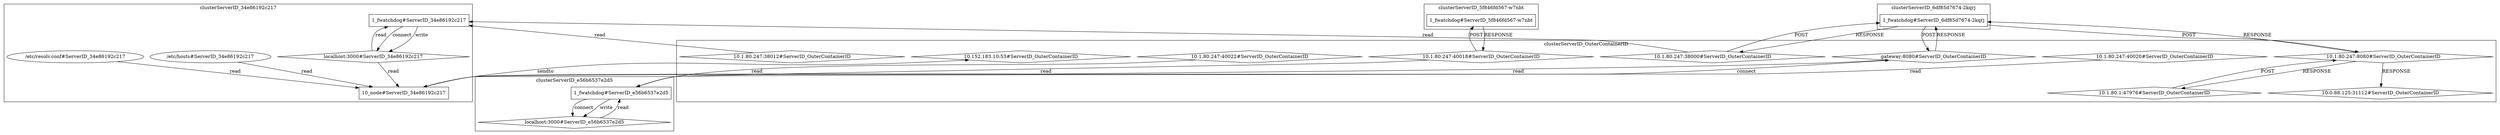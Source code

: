 digraph G {
	"1_fwatchdog#ServerID_5f846fd567-w7nbt"->"10.1.80.247:40018#ServerID_OuterContainerID"[ label="RESPONSE" ];
	"10.1.80.247:38000#ServerID_OuterContainerID"->"1_fwatchdog#ServerID_6df85d7674-2kqrj"[ label="POST" ];
	"10.1.80.247:8080#ServerID_OuterContainerID"->"1_fwatchdog#ServerID_6df85d7674-2kqrj"[ label="RESPONSE" ];
	"1_fwatchdog#ServerID_6df85d7674-2kqrj"->"10.1.80.247:38000#ServerID_OuterContainerID"[ label="RESPONSE" ];
	"10.1.80.247:40018#ServerID_OuterContainerID"->"1_fwatchdog#ServerID_5f846fd567-w7nbt"[ label="POST" ];
	"gateway:8080#ServerID_OuterContainerID"->"1_fwatchdog#ServerID_6df85d7674-2kqrj"[ label="RESPONSE" ];
	"1_fwatchdog#ServerID_6df85d7674-2kqrj"->"gateway:8080#ServerID_OuterContainerID"[ label="POST" ];
	"1_fwatchdog#ServerID_6df85d7674-2kqrj"->"10.1.80.247:8080#ServerID_OuterContainerID"[ label="POST" ];
	"1_fwatchdog#ServerID_34e86192c217"->"localhost:3000#ServerID_34e86192c217"[ label="connect" ];
	"localhost:3000#ServerID_34e86192c217"->"1_fwatchdog#ServerID_34e86192c217"[ label="read" ];
	"1_fwatchdog#ServerID_34e86192c217"->"localhost:3000#ServerID_34e86192c217"[ label="write" ];
	"10.1.80.247:38000#ServerID_OuterContainerID"->"1_fwatchdog#ServerID_34e86192c217"[ label="read" ];
	"/etc/hosts#ServerID_34e86192c217"->"10_node#ServerID_34e86192c217"[ label="read" ];
	"/etc/resolv.conf#ServerID_34e86192c217"->"10_node#ServerID_34e86192c217"[ label="read" ];
	"10_node#ServerID_34e86192c217"->"10.152.183.10:53#ServerID_OuterContainerID"[ label="sendto" ];
	"10.1.80.247:38012#ServerID_OuterContainerID"->"1_fwatchdog#ServerID_34e86192c217"[ label="read" ];
	"localhost:3000#ServerID_34e86192c217"->"10_node#ServerID_34e86192c217"[ label="read" ];
	"10_node#ServerID_34e86192c217"->"gateway:8080#ServerID_OuterContainerID"[ label="connect" ];
	"1_fwatchdog#ServerID_e56b6537e2d5"->"localhost:3000#ServerID_e56b6537e2d5"[ label="connect" ];
	"localhost:3000#ServerID_e56b6537e2d5"->"1_fwatchdog#ServerID_e56b6537e2d5"[ label="read" ];
	"1_fwatchdog#ServerID_e56b6537e2d5"->"localhost:3000#ServerID_e56b6537e2d5"[ label="write" ];
	"10.1.80.247:40018#ServerID_OuterContainerID"->"1_fwatchdog#ServerID_e56b6537e2d5"[ label="read" ];
	"10.1.80.247:40020#ServerID_OuterContainerID"->"1_fwatchdog#ServerID_e56b6537e2d5"[ label="read" ];
	"10.1.80.247:40022#ServerID_OuterContainerID"->"1_fwatchdog#ServerID_e56b6537e2d5"[ label="read" ];
	"gateway:8080#ServerID_OuterContainerID"->"10_node#ServerID_34e86192c217"[ label="read" ];
	"10.1.80.247:8080#ServerID_OuterContainerID"->"10.1.80.1:47976#ServerID_OuterContainerID"[ label="RESPONSE" ];
	"10.1.80.1:47976#ServerID_OuterContainerID"->"10.1.80.247:8080#ServerID_OuterContainerID"[ label="POST" ];
	"10.1.80.247:8080#ServerID_OuterContainerID"->"10.0.88.125:31112#ServerID_OuterContainerID"[ label="RESPONSE" ];
	subgraph "clusterServerID_34e86192c217" {
	label="clusterServerID_34e86192c217";
	"/etc/hosts#ServerID_34e86192c217" [ shape=ellipse ];
	"/etc/resolv.conf#ServerID_34e86192c217" [ shape=ellipse ];
	"10_node#ServerID_34e86192c217" [ shape=box ];
	"1_fwatchdog#ServerID_34e86192c217" [ shape=box ];
	"localhost:3000#ServerID_34e86192c217" [ shape=diamond ];

}
;
	subgraph "clusterServerID_5f846fd567-w7nbt" {
	label="clusterServerID_5f846fd567-w7nbt";
	"1_fwatchdog#ServerID_5f846fd567-w7nbt" [ shape=box ];

}
;
	subgraph "clusterServerID_6df85d7674-2kqrj" {
	label="clusterServerID_6df85d7674-2kqrj";
	"1_fwatchdog#ServerID_6df85d7674-2kqrj" [ shape=box ];

}
;
	subgraph "clusterServerID_OuterContainerID" {
	label="clusterServerID_OuterContainerID";
	"10.0.88.125:31112#ServerID_OuterContainerID" [ shape=diamond ];
	"10.1.80.1:47976#ServerID_OuterContainerID" [ shape=diamond ];
	"10.1.80.247:38000#ServerID_OuterContainerID" [ shape=diamond ];
	"10.1.80.247:38012#ServerID_OuterContainerID" [ shape=diamond ];
	"10.1.80.247:40018#ServerID_OuterContainerID" [ shape=diamond ];
	"10.1.80.247:40020#ServerID_OuterContainerID" [ shape=diamond ];
	"10.1.80.247:40022#ServerID_OuterContainerID" [ shape=diamond ];
	"10.1.80.247:8080#ServerID_OuterContainerID" [ shape=diamond ];
	"10.152.183.10:53#ServerID_OuterContainerID" [ shape=diamond ];
	"gateway:8080#ServerID_OuterContainerID" [ shape=diamond ];

}
;
	subgraph "clusterServerID_e56b6537e2d5" {
	label="clusterServerID_e56b6537e2d5";
	"1_fwatchdog#ServerID_e56b6537e2d5" [ shape=box ];
	"localhost:3000#ServerID_e56b6537e2d5" [ shape=diamond ];

}
;

}
